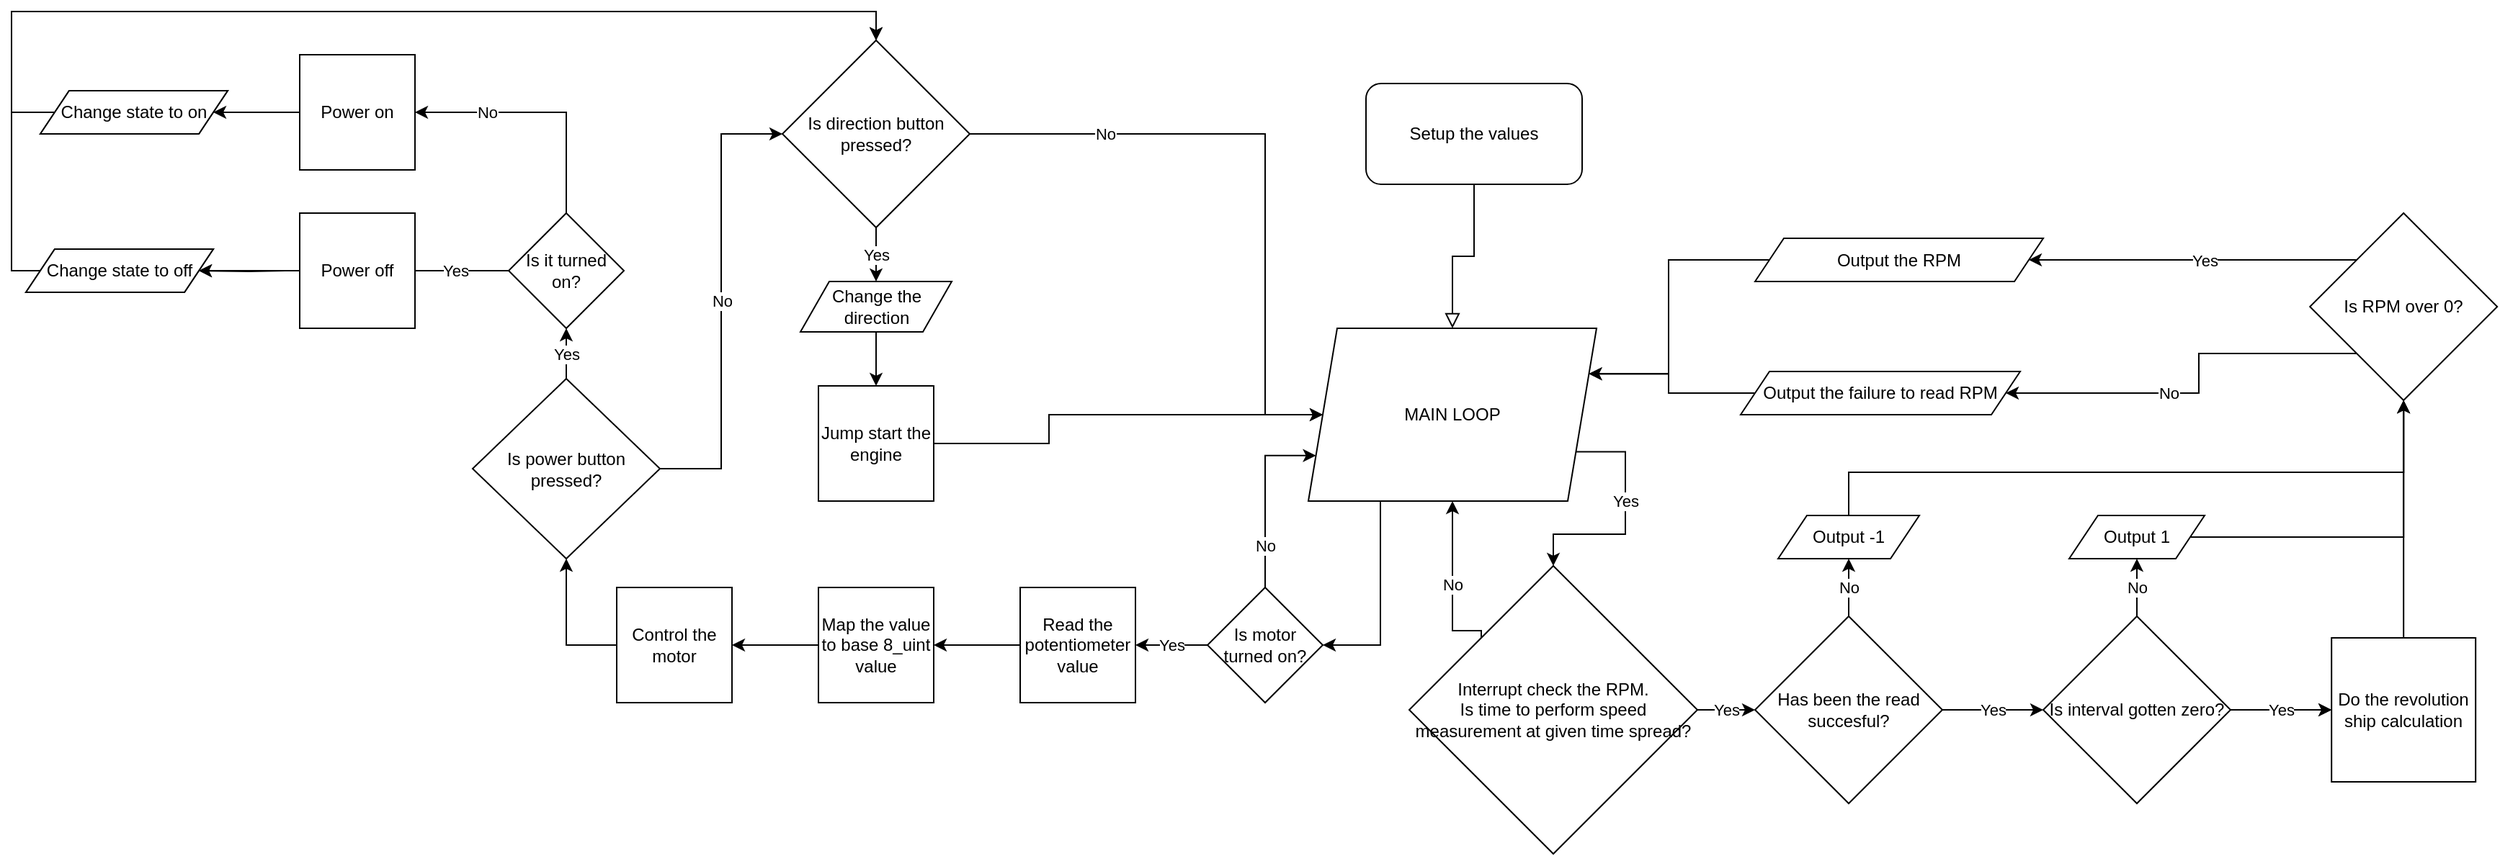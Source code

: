 <mxfile version="16.6.6" type="github">
  <diagram id="C5RBs43oDa-KdzZeNtuy" name="Page-1">
    <mxGraphModel dx="2500" dy="2054" grid="1" gridSize="10" guides="1" tooltips="1" connect="1" arrows="1" fold="1" page="1" pageScale="1" pageWidth="827" pageHeight="1169" math="0" shadow="0">
      <root>
        <mxCell id="WIyWlLk6GJQsqaUBKTNV-0" />
        <mxCell id="WIyWlLk6GJQsqaUBKTNV-1" parent="WIyWlLk6GJQsqaUBKTNV-0" />
        <mxCell id="WIyWlLk6GJQsqaUBKTNV-2" value="" style="rounded=0;html=1;jettySize=auto;orthogonalLoop=1;fontSize=11;endArrow=block;endFill=0;endSize=8;strokeWidth=1;shadow=0;labelBackgroundColor=none;edgeStyle=orthogonalEdgeStyle;entryX=0.5;entryY=0;entryDx=0;entryDy=0;" parent="WIyWlLk6GJQsqaUBKTNV-1" source="WIyWlLk6GJQsqaUBKTNV-3" target="cNhiEKaSum9n6L0KhR6a-0" edge="1">
          <mxGeometry relative="1" as="geometry">
            <mxPoint x="220" y="170" as="targetPoint" />
          </mxGeometry>
        </mxCell>
        <mxCell id="WIyWlLk6GJQsqaUBKTNV-3" value="Setup the values" style="rounded=1;whiteSpace=wrap;html=1;fontSize=12;glass=0;strokeWidth=1;shadow=0;" parent="WIyWlLk6GJQsqaUBKTNV-1" vertex="1">
          <mxGeometry x="160" y="50" width="150" height="70" as="geometry" />
        </mxCell>
        <mxCell id="cNhiEKaSum9n6L0KhR6a-46" value="Yes" style="edgeStyle=orthogonalEdgeStyle;rounded=0;orthogonalLoop=1;jettySize=auto;html=1;exitX=1;exitY=0.75;exitDx=0;exitDy=0;entryX=0.5;entryY=0;entryDx=0;entryDy=0;" edge="1" parent="WIyWlLk6GJQsqaUBKTNV-1" source="cNhiEKaSum9n6L0KhR6a-0" target="cNhiEKaSum9n6L0KhR6a-1">
          <mxGeometry x="-0.162" relative="1" as="geometry">
            <Array as="points">
              <mxPoint x="340" y="306" />
              <mxPoint x="340" y="363" />
              <mxPoint x="290" y="363" />
            </Array>
            <mxPoint as="offset" />
          </mxGeometry>
        </mxCell>
        <mxCell id="cNhiEKaSum9n6L0KhR6a-47" style="edgeStyle=orthogonalEdgeStyle;rounded=0;orthogonalLoop=1;jettySize=auto;html=1;exitX=0.25;exitY=1;exitDx=0;exitDy=0;entryX=1;entryY=0.5;entryDx=0;entryDy=0;" edge="1" parent="WIyWlLk6GJQsqaUBKTNV-1" source="cNhiEKaSum9n6L0KhR6a-0" target="cNhiEKaSum9n6L0KhR6a-23">
          <mxGeometry relative="1" as="geometry" />
        </mxCell>
        <mxCell id="cNhiEKaSum9n6L0KhR6a-0" value="MAIN LOOP" style="shape=parallelogram;perimeter=parallelogramPerimeter;whiteSpace=wrap;html=1;fixedSize=1;" vertex="1" parent="WIyWlLk6GJQsqaUBKTNV-1">
          <mxGeometry x="120" y="220" width="200" height="120" as="geometry" />
        </mxCell>
        <mxCell id="cNhiEKaSum9n6L0KhR6a-4" value="Yes" style="edgeStyle=orthogonalEdgeStyle;rounded=0;orthogonalLoop=1;jettySize=auto;html=1;exitX=1;exitY=0.5;exitDx=0;exitDy=0;entryX=0;entryY=0.5;entryDx=0;entryDy=0;" edge="1" parent="WIyWlLk6GJQsqaUBKTNV-1" source="cNhiEKaSum9n6L0KhR6a-1" target="cNhiEKaSum9n6L0KhR6a-6">
          <mxGeometry relative="1" as="geometry">
            <mxPoint x="400" y="485" as="targetPoint" />
          </mxGeometry>
        </mxCell>
        <mxCell id="cNhiEKaSum9n6L0KhR6a-81" value="No" style="edgeStyle=orthogonalEdgeStyle;rounded=0;orthogonalLoop=1;jettySize=auto;html=1;exitX=0;exitY=0;exitDx=0;exitDy=0;" edge="1" parent="WIyWlLk6GJQsqaUBKTNV-1" source="cNhiEKaSum9n6L0KhR6a-1" target="cNhiEKaSum9n6L0KhR6a-0">
          <mxGeometry relative="1" as="geometry">
            <Array as="points">
              <mxPoint x="240" y="430" />
              <mxPoint x="220" y="430" />
            </Array>
          </mxGeometry>
        </mxCell>
        <mxCell id="cNhiEKaSum9n6L0KhR6a-1" value="&lt;div&gt;Interrupt check the RPM.&lt;/div&gt;&lt;div&gt;Is time to perform speed measurement at given time spread?&lt;br&gt;&lt;/div&gt;" style="rhombus;whiteSpace=wrap;html=1;" vertex="1" parent="WIyWlLk6GJQsqaUBKTNV-1">
          <mxGeometry x="190" y="385" width="200" height="200" as="geometry" />
        </mxCell>
        <mxCell id="cNhiEKaSum9n6L0KhR6a-20" value="Yes" style="edgeStyle=orthogonalEdgeStyle;rounded=0;orthogonalLoop=1;jettySize=auto;html=1;exitX=1;exitY=0.5;exitDx=0;exitDy=0;entryX=0;entryY=0.5;entryDx=0;entryDy=0;" edge="1" parent="WIyWlLk6GJQsqaUBKTNV-1" source="cNhiEKaSum9n6L0KhR6a-6" target="cNhiEKaSum9n6L0KhR6a-10">
          <mxGeometry relative="1" as="geometry" />
        </mxCell>
        <mxCell id="cNhiEKaSum9n6L0KhR6a-72" value="No" style="edgeStyle=orthogonalEdgeStyle;rounded=0;orthogonalLoop=1;jettySize=auto;html=1;" edge="1" parent="WIyWlLk6GJQsqaUBKTNV-1" source="cNhiEKaSum9n6L0KhR6a-6" target="cNhiEKaSum9n6L0KhR6a-69">
          <mxGeometry relative="1" as="geometry" />
        </mxCell>
        <mxCell id="cNhiEKaSum9n6L0KhR6a-6" value="Has been the read succesful?" style="rhombus;whiteSpace=wrap;html=1;" vertex="1" parent="WIyWlLk6GJQsqaUBKTNV-1">
          <mxGeometry x="430" y="420" width="130" height="130" as="geometry" />
        </mxCell>
        <mxCell id="cNhiEKaSum9n6L0KhR6a-21" style="edgeStyle=orthogonalEdgeStyle;rounded=0;orthogonalLoop=1;jettySize=auto;html=1;exitX=1;exitY=0.5;exitDx=0;exitDy=0;entryX=0;entryY=0.5;entryDx=0;entryDy=0;" edge="1" parent="WIyWlLk6GJQsqaUBKTNV-1" target="cNhiEKaSum9n6L0KhR6a-11">
          <mxGeometry relative="1" as="geometry">
            <mxPoint x="810.09" y="485.0" as="sourcePoint" />
          </mxGeometry>
        </mxCell>
        <mxCell id="cNhiEKaSum9n6L0KhR6a-73" value="No" style="edgeStyle=orthogonalEdgeStyle;rounded=0;orthogonalLoop=1;jettySize=auto;html=1;" edge="1" parent="WIyWlLk6GJQsqaUBKTNV-1" source="cNhiEKaSum9n6L0KhR6a-10" target="cNhiEKaSum9n6L0KhR6a-70">
          <mxGeometry relative="1" as="geometry" />
        </mxCell>
        <mxCell id="cNhiEKaSum9n6L0KhR6a-78" value="Yes" style="edgeStyle=orthogonalEdgeStyle;rounded=0;orthogonalLoop=1;jettySize=auto;html=1;" edge="1" parent="WIyWlLk6GJQsqaUBKTNV-1" source="cNhiEKaSum9n6L0KhR6a-10" target="cNhiEKaSum9n6L0KhR6a-11">
          <mxGeometry relative="1" as="geometry" />
        </mxCell>
        <mxCell id="cNhiEKaSum9n6L0KhR6a-10" value="Is interval gotten zero?" style="rhombus;whiteSpace=wrap;html=1;" vertex="1" parent="WIyWlLk6GJQsqaUBKTNV-1">
          <mxGeometry x="630" y="420" width="130" height="130" as="geometry" />
        </mxCell>
        <mxCell id="cNhiEKaSum9n6L0KhR6a-68" style="edgeStyle=orthogonalEdgeStyle;rounded=0;orthogonalLoop=1;jettySize=auto;html=1;exitX=0.5;exitY=0;exitDx=0;exitDy=0;entryX=0.5;entryY=1;entryDx=0;entryDy=0;" edge="1" parent="WIyWlLk6GJQsqaUBKTNV-1" source="cNhiEKaSum9n6L0KhR6a-11" target="cNhiEKaSum9n6L0KhR6a-12">
          <mxGeometry relative="1" as="geometry">
            <mxPoint x="900.09" y="280" as="targetPoint" />
          </mxGeometry>
        </mxCell>
        <mxCell id="cNhiEKaSum9n6L0KhR6a-11" value="&lt;div&gt;Do the revolution ship calculation&lt;/div&gt;" style="whiteSpace=wrap;html=1;aspect=fixed;" vertex="1" parent="WIyWlLk6GJQsqaUBKTNV-1">
          <mxGeometry x="830.09" y="435" width="100" height="100" as="geometry" />
        </mxCell>
        <mxCell id="cNhiEKaSum9n6L0KhR6a-15" style="edgeStyle=orthogonalEdgeStyle;rounded=0;orthogonalLoop=1;jettySize=auto;html=1;exitX=0;exitY=0;exitDx=0;exitDy=0;entryX=1;entryY=0.5;entryDx=0;entryDy=0;" edge="1" parent="WIyWlLk6GJQsqaUBKTNV-1" source="cNhiEKaSum9n6L0KhR6a-12" target="cNhiEKaSum9n6L0KhR6a-14">
          <mxGeometry relative="1" as="geometry" />
        </mxCell>
        <mxCell id="cNhiEKaSum9n6L0KhR6a-16" value="&lt;div&gt;Yes&lt;/div&gt;" style="edgeLabel;html=1;align=center;verticalAlign=middle;resizable=0;points=[];" vertex="1" connectable="0" parent="cNhiEKaSum9n6L0KhR6a-15">
          <mxGeometry x="-0.287" y="2" relative="1" as="geometry">
            <mxPoint x="-25" y="-2" as="offset" />
          </mxGeometry>
        </mxCell>
        <mxCell id="cNhiEKaSum9n6L0KhR6a-18" style="edgeStyle=orthogonalEdgeStyle;rounded=0;orthogonalLoop=1;jettySize=auto;html=1;exitX=0;exitY=1;exitDx=0;exitDy=0;entryX=1;entryY=0.5;entryDx=0;entryDy=0;" edge="1" parent="WIyWlLk6GJQsqaUBKTNV-1" source="cNhiEKaSum9n6L0KhR6a-12" target="cNhiEKaSum9n6L0KhR6a-17">
          <mxGeometry relative="1" as="geometry">
            <mxPoint x="660" y="240" as="targetPoint" />
            <Array as="points">
              <mxPoint x="738" y="265" />
            </Array>
          </mxGeometry>
        </mxCell>
        <mxCell id="cNhiEKaSum9n6L0KhR6a-19" value="No" style="edgeLabel;html=1;align=center;verticalAlign=middle;resizable=0;points=[];" vertex="1" connectable="0" parent="cNhiEKaSum9n6L0KhR6a-18">
          <mxGeometry x="0.163" y="1" relative="1" as="geometry">
            <mxPoint x="-1" y="-1" as="offset" />
          </mxGeometry>
        </mxCell>
        <mxCell id="cNhiEKaSum9n6L0KhR6a-12" value="Is RPM over 0?" style="rhombus;whiteSpace=wrap;html=1;" vertex="1" parent="WIyWlLk6GJQsqaUBKTNV-1">
          <mxGeometry x="815.09" y="140" width="130" height="130" as="geometry" />
        </mxCell>
        <mxCell id="cNhiEKaSum9n6L0KhR6a-66" style="edgeStyle=orthogonalEdgeStyle;rounded=0;orthogonalLoop=1;jettySize=auto;html=1;entryX=1;entryY=0.25;entryDx=0;entryDy=0;" edge="1" parent="WIyWlLk6GJQsqaUBKTNV-1" source="cNhiEKaSum9n6L0KhR6a-14" target="cNhiEKaSum9n6L0KhR6a-0">
          <mxGeometry relative="1" as="geometry">
            <Array as="points">
              <mxPoint x="370" y="173" />
              <mxPoint x="370" y="252" />
            </Array>
          </mxGeometry>
        </mxCell>
        <mxCell id="cNhiEKaSum9n6L0KhR6a-14" value="Output the RPM" style="shape=parallelogram;perimeter=parallelogramPerimeter;whiteSpace=wrap;html=1;fixedSize=1;" vertex="1" parent="WIyWlLk6GJQsqaUBKTNV-1">
          <mxGeometry x="430" y="157.5" width="200" height="30" as="geometry" />
        </mxCell>
        <mxCell id="cNhiEKaSum9n6L0KhR6a-67" style="edgeStyle=orthogonalEdgeStyle;rounded=0;orthogonalLoop=1;jettySize=auto;html=1;entryX=1;entryY=0.25;entryDx=0;entryDy=0;" edge="1" parent="WIyWlLk6GJQsqaUBKTNV-1" source="cNhiEKaSum9n6L0KhR6a-17" target="cNhiEKaSum9n6L0KhR6a-0">
          <mxGeometry relative="1" as="geometry">
            <Array as="points">
              <mxPoint x="370" y="265" />
              <mxPoint x="370" y="252" />
            </Array>
          </mxGeometry>
        </mxCell>
        <mxCell id="cNhiEKaSum9n6L0KhR6a-17" value="Output the failure to read RPM" style="shape=parallelogram;perimeter=parallelogramPerimeter;whiteSpace=wrap;html=1;fixedSize=1;" vertex="1" parent="WIyWlLk6GJQsqaUBKTNV-1">
          <mxGeometry x="420" y="250" width="194" height="30" as="geometry" />
        </mxCell>
        <mxCell id="cNhiEKaSum9n6L0KhR6a-48" value="Yes" style="edgeStyle=orthogonalEdgeStyle;rounded=0;orthogonalLoop=1;jettySize=auto;html=1;" edge="1" parent="WIyWlLk6GJQsqaUBKTNV-1" source="cNhiEKaSum9n6L0KhR6a-23" target="cNhiEKaSum9n6L0KhR6a-24">
          <mxGeometry relative="1" as="geometry" />
        </mxCell>
        <mxCell id="cNhiEKaSum9n6L0KhR6a-77" value="No" style="edgeStyle=orthogonalEdgeStyle;rounded=0;orthogonalLoop=1;jettySize=auto;html=1;entryX=0;entryY=0.75;entryDx=0;entryDy=0;" edge="1" parent="WIyWlLk6GJQsqaUBKTNV-1" source="cNhiEKaSum9n6L0KhR6a-23" target="cNhiEKaSum9n6L0KhR6a-0">
          <mxGeometry x="-0.527" relative="1" as="geometry">
            <Array as="points">
              <mxPoint x="90" y="308" />
            </Array>
            <mxPoint y="1" as="offset" />
          </mxGeometry>
        </mxCell>
        <mxCell id="cNhiEKaSum9n6L0KhR6a-23" value="Is motor turned on?" style="rhombus;whiteSpace=wrap;html=1;" vertex="1" parent="WIyWlLk6GJQsqaUBKTNV-1">
          <mxGeometry x="50" y="400" width="80" height="80" as="geometry" />
        </mxCell>
        <mxCell id="cNhiEKaSum9n6L0KhR6a-49" value="" style="edgeStyle=orthogonalEdgeStyle;rounded=0;orthogonalLoop=1;jettySize=auto;html=1;" edge="1" parent="WIyWlLk6GJQsqaUBKTNV-1" source="cNhiEKaSum9n6L0KhR6a-24" target="cNhiEKaSum9n6L0KhR6a-26">
          <mxGeometry relative="1" as="geometry" />
        </mxCell>
        <mxCell id="cNhiEKaSum9n6L0KhR6a-24" value="Read the potentiometer value" style="whiteSpace=wrap;html=1;aspect=fixed;" vertex="1" parent="WIyWlLk6GJQsqaUBKTNV-1">
          <mxGeometry x="-80" y="400" width="80" height="80" as="geometry" />
        </mxCell>
        <mxCell id="cNhiEKaSum9n6L0KhR6a-50" value="" style="edgeStyle=orthogonalEdgeStyle;rounded=0;orthogonalLoop=1;jettySize=auto;html=1;" edge="1" parent="WIyWlLk6GJQsqaUBKTNV-1" source="cNhiEKaSum9n6L0KhR6a-26" target="cNhiEKaSum9n6L0KhR6a-27">
          <mxGeometry relative="1" as="geometry" />
        </mxCell>
        <mxCell id="cNhiEKaSum9n6L0KhR6a-26" value="Map the value to base 8_uint value" style="whiteSpace=wrap;html=1;aspect=fixed;" vertex="1" parent="WIyWlLk6GJQsqaUBKTNV-1">
          <mxGeometry x="-220" y="400" width="80" height="80" as="geometry" />
        </mxCell>
        <mxCell id="cNhiEKaSum9n6L0KhR6a-51" style="edgeStyle=orthogonalEdgeStyle;rounded=0;orthogonalLoop=1;jettySize=auto;html=1;exitX=0;exitY=0.5;exitDx=0;exitDy=0;entryX=0.5;entryY=1;entryDx=0;entryDy=0;" edge="1" parent="WIyWlLk6GJQsqaUBKTNV-1" source="cNhiEKaSum9n6L0KhR6a-27" target="cNhiEKaSum9n6L0KhR6a-29">
          <mxGeometry relative="1" as="geometry" />
        </mxCell>
        <mxCell id="cNhiEKaSum9n6L0KhR6a-27" value="Control the motor" style="whiteSpace=wrap;html=1;aspect=fixed;" vertex="1" parent="WIyWlLk6GJQsqaUBKTNV-1">
          <mxGeometry x="-360" y="400" width="80" height="80" as="geometry" />
        </mxCell>
        <mxCell id="cNhiEKaSum9n6L0KhR6a-39" style="edgeStyle=orthogonalEdgeStyle;rounded=0;orthogonalLoop=1;jettySize=auto;html=1;exitX=1;exitY=0.5;exitDx=0;exitDy=0;entryX=0;entryY=0.5;entryDx=0;entryDy=0;" edge="1" parent="WIyWlLk6GJQsqaUBKTNV-1" source="cNhiEKaSum9n6L0KhR6a-28" target="cNhiEKaSum9n6L0KhR6a-0">
          <mxGeometry relative="1" as="geometry">
            <Array as="points">
              <mxPoint x="90" y="85" />
              <mxPoint x="90" y="280" />
            </Array>
          </mxGeometry>
        </mxCell>
        <mxCell id="cNhiEKaSum9n6L0KhR6a-40" value="&lt;div&gt;No&lt;/div&gt;" style="edgeLabel;html=1;align=center;verticalAlign=middle;resizable=0;points=[];" vertex="1" connectable="0" parent="cNhiEKaSum9n6L0KhR6a-39">
          <mxGeometry x="-0.572" relative="1" as="geometry">
            <mxPoint as="offset" />
          </mxGeometry>
        </mxCell>
        <mxCell id="cNhiEKaSum9n6L0KhR6a-43" value="&lt;div&gt;Yes&lt;/div&gt;" style="edgeStyle=orthogonalEdgeStyle;rounded=0;orthogonalLoop=1;jettySize=auto;html=1;exitX=0.5;exitY=1;exitDx=0;exitDy=0;entryX=0.5;entryY=0;entryDx=0;entryDy=0;" edge="1" parent="WIyWlLk6GJQsqaUBKTNV-1" source="cNhiEKaSum9n6L0KhR6a-28" target="cNhiEKaSum9n6L0KhR6a-41">
          <mxGeometry relative="1" as="geometry" />
        </mxCell>
        <mxCell id="cNhiEKaSum9n6L0KhR6a-28" value="Is direction button pressed? " style="rhombus;whiteSpace=wrap;html=1;" vertex="1" parent="WIyWlLk6GJQsqaUBKTNV-1">
          <mxGeometry x="-245" y="20" width="130" height="130" as="geometry" />
        </mxCell>
        <mxCell id="cNhiEKaSum9n6L0KhR6a-32" value="Yes" style="edgeStyle=orthogonalEdgeStyle;rounded=0;orthogonalLoop=1;jettySize=auto;html=1;exitX=0.5;exitY=0;exitDx=0;exitDy=0;entryX=0.5;entryY=1;entryDx=0;entryDy=0;" edge="1" parent="WIyWlLk6GJQsqaUBKTNV-1" source="cNhiEKaSum9n6L0KhR6a-29" target="cNhiEKaSum9n6L0KhR6a-31">
          <mxGeometry relative="1" as="geometry" />
        </mxCell>
        <mxCell id="cNhiEKaSum9n6L0KhR6a-34" value="No" style="edgeStyle=orthogonalEdgeStyle;rounded=0;orthogonalLoop=1;jettySize=auto;html=1;exitX=1;exitY=0.5;exitDx=0;exitDy=0;entryX=0;entryY=0.5;entryDx=0;entryDy=0;" edge="1" parent="WIyWlLk6GJQsqaUBKTNV-1" source="cNhiEKaSum9n6L0KhR6a-29" target="cNhiEKaSum9n6L0KhR6a-28">
          <mxGeometry relative="1" as="geometry" />
        </mxCell>
        <mxCell id="cNhiEKaSum9n6L0KhR6a-29" value="&lt;div&gt;Is power button pressed? &lt;/div&gt;" style="rhombus;whiteSpace=wrap;html=1;" vertex="1" parent="WIyWlLk6GJQsqaUBKTNV-1">
          <mxGeometry x="-460" y="255" width="130" height="125" as="geometry" />
        </mxCell>
        <mxCell id="cNhiEKaSum9n6L0KhR6a-33" value="No" style="edgeStyle=orthogonalEdgeStyle;rounded=0;orthogonalLoop=1;jettySize=auto;html=1;exitX=0.5;exitY=0;exitDx=0;exitDy=0;entryX=1;entryY=0.5;entryDx=0;entryDy=0;" edge="1" parent="WIyWlLk6GJQsqaUBKTNV-1" source="cNhiEKaSum9n6L0KhR6a-31" target="cNhiEKaSum9n6L0KhR6a-57">
          <mxGeometry x="0.429" relative="1" as="geometry">
            <mxPoint x="-395" y="90" as="targetPoint" />
            <mxPoint as="offset" />
          </mxGeometry>
        </mxCell>
        <mxCell id="cNhiEKaSum9n6L0KhR6a-55" value="Yes" style="edgeStyle=orthogonalEdgeStyle;rounded=0;orthogonalLoop=1;jettySize=auto;html=1;exitX=0;exitY=0.5;exitDx=0;exitDy=0;entryX=1;entryY=0.5;entryDx=0;entryDy=0;" edge="1" parent="WIyWlLk6GJQsqaUBKTNV-1" source="cNhiEKaSum9n6L0KhR6a-31">
          <mxGeometry relative="1" as="geometry">
            <mxPoint x="-510" y="180" as="targetPoint" />
          </mxGeometry>
        </mxCell>
        <mxCell id="cNhiEKaSum9n6L0KhR6a-31" value="Is it turned on?" style="rhombus;whiteSpace=wrap;html=1;" vertex="1" parent="WIyWlLk6GJQsqaUBKTNV-1">
          <mxGeometry x="-435" y="140" width="80" height="80" as="geometry" />
        </mxCell>
        <mxCell id="cNhiEKaSum9n6L0KhR6a-37" value="" style="edgeStyle=orthogonalEdgeStyle;rounded=0;orthogonalLoop=1;jettySize=auto;html=1;entryX=0;entryY=0.5;entryDx=0;entryDy=0;exitX=1;exitY=0.5;exitDx=0;exitDy=0;" edge="1" parent="WIyWlLk6GJQsqaUBKTNV-1" source="cNhiEKaSum9n6L0KhR6a-35" target="cNhiEKaSum9n6L0KhR6a-0">
          <mxGeometry relative="1" as="geometry">
            <mxPoint x="-95" y="215" as="targetPoint" />
            <Array as="points">
              <mxPoint x="-60" y="300" />
              <mxPoint x="-60" y="280" />
            </Array>
          </mxGeometry>
        </mxCell>
        <mxCell id="cNhiEKaSum9n6L0KhR6a-35" value="Jump start the engine" style="whiteSpace=wrap;html=1;aspect=fixed;rotation=0;" vertex="1" parent="WIyWlLk6GJQsqaUBKTNV-1">
          <mxGeometry x="-220" y="260" width="80" height="80" as="geometry" />
        </mxCell>
        <mxCell id="cNhiEKaSum9n6L0KhR6a-44" value="" style="edgeStyle=orthogonalEdgeStyle;rounded=0;orthogonalLoop=1;jettySize=auto;html=1;" edge="1" parent="WIyWlLk6GJQsqaUBKTNV-1" source="cNhiEKaSum9n6L0KhR6a-41" target="cNhiEKaSum9n6L0KhR6a-35">
          <mxGeometry relative="1" as="geometry" />
        </mxCell>
        <mxCell id="cNhiEKaSum9n6L0KhR6a-41" value="Change the direction" style="shape=parallelogram;perimeter=parallelogramPerimeter;whiteSpace=wrap;html=1;fixedSize=1;" vertex="1" parent="WIyWlLk6GJQsqaUBKTNV-1">
          <mxGeometry x="-232.5" y="187.5" width="105" height="35" as="geometry" />
        </mxCell>
        <mxCell id="cNhiEKaSum9n6L0KhR6a-54" style="edgeStyle=orthogonalEdgeStyle;rounded=0;orthogonalLoop=1;jettySize=auto;html=1;exitX=0;exitY=0.5;exitDx=0;exitDy=0;entryX=1;entryY=0.5;entryDx=0;entryDy=0;" edge="1" parent="WIyWlLk6GJQsqaUBKTNV-1" target="cNhiEKaSum9n6L0KhR6a-53">
          <mxGeometry relative="1" as="geometry">
            <mxPoint x="-590" y="180" as="sourcePoint" />
          </mxGeometry>
        </mxCell>
        <mxCell id="cNhiEKaSum9n6L0KhR6a-53" value="Change state to off" style="shape=parallelogram;perimeter=parallelogramPerimeter;whiteSpace=wrap;html=1;fixedSize=1;" vertex="1" parent="WIyWlLk6GJQsqaUBKTNV-1">
          <mxGeometry x="-770" y="165" width="130" height="30" as="geometry" />
        </mxCell>
        <mxCell id="cNhiEKaSum9n6L0KhR6a-56" style="edgeStyle=orthogonalEdgeStyle;rounded=0;orthogonalLoop=1;jettySize=auto;html=1;exitX=0;exitY=0.5;exitDx=0;exitDy=0;entryX=1;entryY=0.5;entryDx=0;entryDy=0;" edge="1" parent="WIyWlLk6GJQsqaUBKTNV-1" source="cNhiEKaSum9n6L0KhR6a-57" target="cNhiEKaSum9n6L0KhR6a-58">
          <mxGeometry relative="1" as="geometry" />
        </mxCell>
        <mxCell id="cNhiEKaSum9n6L0KhR6a-57" value="Power on" style="whiteSpace=wrap;html=1;aspect=fixed;" vertex="1" parent="WIyWlLk6GJQsqaUBKTNV-1">
          <mxGeometry x="-580" y="30" width="80" height="80" as="geometry" />
        </mxCell>
        <mxCell id="cNhiEKaSum9n6L0KhR6a-58" value="Change state to off" style="shape=parallelogram;perimeter=parallelogramPerimeter;whiteSpace=wrap;html=1;fixedSize=1;" vertex="1" parent="WIyWlLk6GJQsqaUBKTNV-1">
          <mxGeometry x="-760" y="55" width="130" height="30" as="geometry" />
        </mxCell>
        <mxCell id="cNhiEKaSum9n6L0KhR6a-63" value="" style="edgeStyle=orthogonalEdgeStyle;rounded=0;orthogonalLoop=1;jettySize=auto;html=1;" edge="1" parent="WIyWlLk6GJQsqaUBKTNV-1" source="cNhiEKaSum9n6L0KhR6a-59" target="cNhiEKaSum9n6L0KhR6a-60">
          <mxGeometry relative="1" as="geometry" />
        </mxCell>
        <mxCell id="cNhiEKaSum9n6L0KhR6a-59" value="Power off" style="whiteSpace=wrap;html=1;aspect=fixed;" vertex="1" parent="WIyWlLk6GJQsqaUBKTNV-1">
          <mxGeometry x="-580" y="140" width="80" height="80" as="geometry" />
        </mxCell>
        <mxCell id="cNhiEKaSum9n6L0KhR6a-65" style="edgeStyle=orthogonalEdgeStyle;rounded=0;orthogonalLoop=1;jettySize=auto;html=1;entryX=0.5;entryY=0;entryDx=0;entryDy=0;" edge="1" parent="WIyWlLk6GJQsqaUBKTNV-1" source="cNhiEKaSum9n6L0KhR6a-60" target="cNhiEKaSum9n6L0KhR6a-28">
          <mxGeometry relative="1" as="geometry">
            <mxPoint x="-340" y="70" as="targetPoint" />
            <Array as="points">
              <mxPoint x="-780" y="180" />
              <mxPoint x="-780" />
              <mxPoint x="-180" />
            </Array>
          </mxGeometry>
        </mxCell>
        <mxCell id="cNhiEKaSum9n6L0KhR6a-60" value="Change state to off" style="shape=parallelogram;perimeter=parallelogramPerimeter;whiteSpace=wrap;html=1;fixedSize=1;" vertex="1" parent="WIyWlLk6GJQsqaUBKTNV-1">
          <mxGeometry x="-770" y="165" width="130" height="30" as="geometry" />
        </mxCell>
        <mxCell id="cNhiEKaSum9n6L0KhR6a-64" style="edgeStyle=orthogonalEdgeStyle;rounded=0;orthogonalLoop=1;jettySize=auto;html=1;exitX=0;exitY=0.5;exitDx=0;exitDy=0;entryX=0.5;entryY=0;entryDx=0;entryDy=0;" edge="1" parent="WIyWlLk6GJQsqaUBKTNV-1" source="cNhiEKaSum9n6L0KhR6a-61" target="cNhiEKaSum9n6L0KhR6a-28">
          <mxGeometry relative="1" as="geometry">
            <mxPoint x="-320" y="60" as="targetPoint" />
            <Array as="points">
              <mxPoint x="-780" y="70" />
              <mxPoint x="-780" />
              <mxPoint x="-180" />
            </Array>
          </mxGeometry>
        </mxCell>
        <mxCell id="cNhiEKaSum9n6L0KhR6a-61" value="Change state to on" style="shape=parallelogram;perimeter=parallelogramPerimeter;whiteSpace=wrap;html=1;fixedSize=1;" vertex="1" parent="WIyWlLk6GJQsqaUBKTNV-1">
          <mxGeometry x="-760" y="55" width="130" height="30" as="geometry" />
        </mxCell>
        <mxCell id="cNhiEKaSum9n6L0KhR6a-75" style="edgeStyle=orthogonalEdgeStyle;rounded=0;orthogonalLoop=1;jettySize=auto;html=1;entryX=0.5;entryY=1;entryDx=0;entryDy=0;" edge="1" parent="WIyWlLk6GJQsqaUBKTNV-1" source="cNhiEKaSum9n6L0KhR6a-69" target="cNhiEKaSum9n6L0KhR6a-12">
          <mxGeometry relative="1" as="geometry">
            <Array as="points">
              <mxPoint x="495" y="320" />
              <mxPoint x="880" y="320" />
            </Array>
          </mxGeometry>
        </mxCell>
        <mxCell id="cNhiEKaSum9n6L0KhR6a-69" value="Output -1" style="shape=parallelogram;perimeter=parallelogramPerimeter;whiteSpace=wrap;html=1;fixedSize=1;" vertex="1" parent="WIyWlLk6GJQsqaUBKTNV-1">
          <mxGeometry x="446" y="350" width="98" height="30" as="geometry" />
        </mxCell>
        <mxCell id="cNhiEKaSum9n6L0KhR6a-74" style="edgeStyle=orthogonalEdgeStyle;rounded=0;orthogonalLoop=1;jettySize=auto;html=1;exitX=1;exitY=0.5;exitDx=0;exitDy=0;" edge="1" parent="WIyWlLk6GJQsqaUBKTNV-1" source="cNhiEKaSum9n6L0KhR6a-70" target="cNhiEKaSum9n6L0KhR6a-12">
          <mxGeometry relative="1" as="geometry">
            <mxPoint x="780.09" y="365.0" as="sourcePoint" />
          </mxGeometry>
        </mxCell>
        <mxCell id="cNhiEKaSum9n6L0KhR6a-70" value="Output 1" style="shape=parallelogram;perimeter=parallelogramPerimeter;whiteSpace=wrap;html=1;fixedSize=1;" vertex="1" parent="WIyWlLk6GJQsqaUBKTNV-1">
          <mxGeometry x="648" y="350" width="94" height="30" as="geometry" />
        </mxCell>
      </root>
    </mxGraphModel>
  </diagram>
</mxfile>
